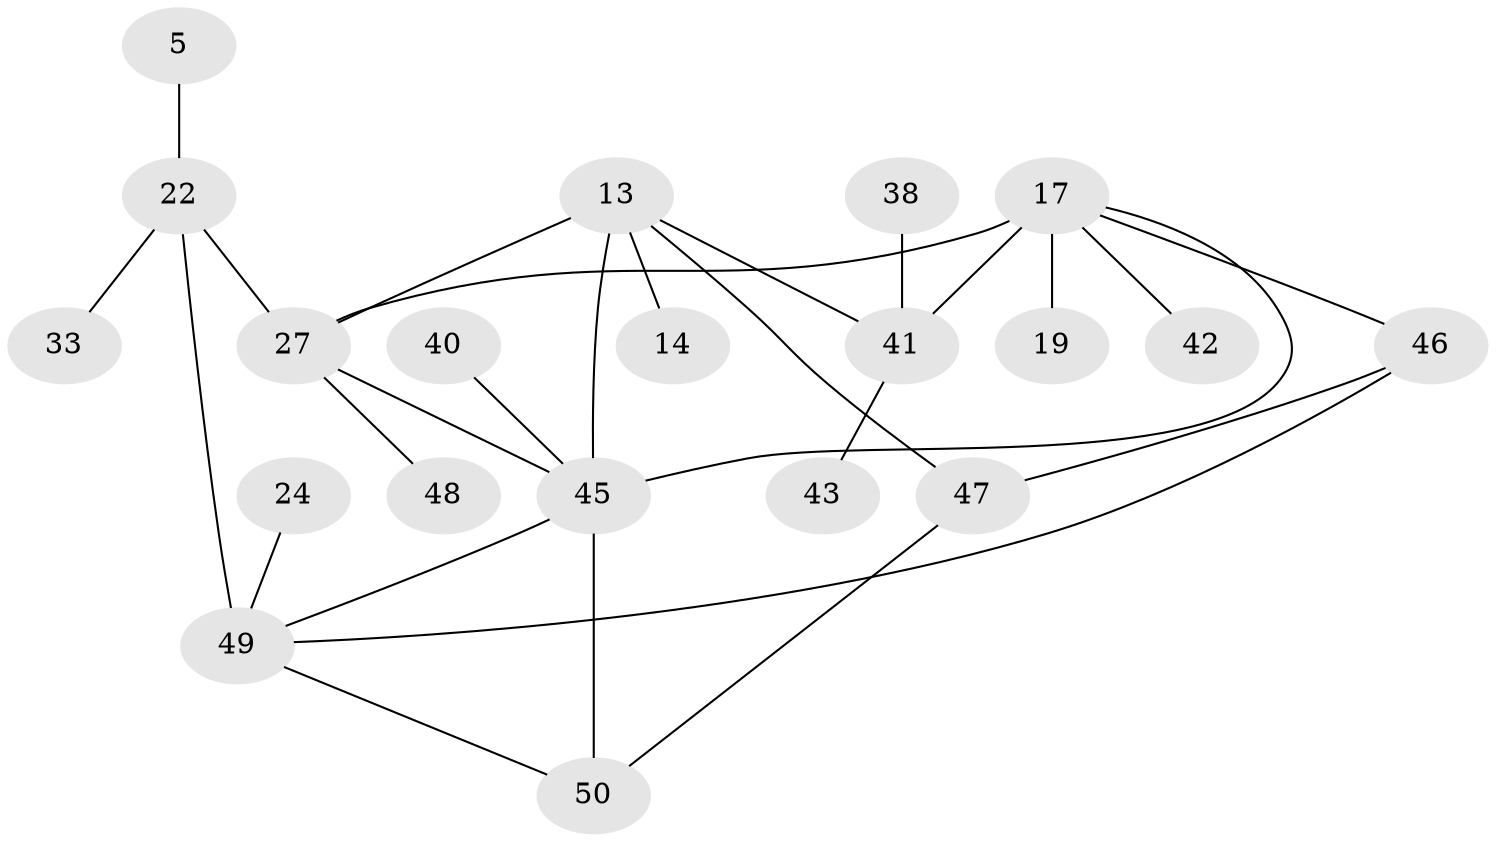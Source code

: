 // original degree distribution, {5: 0.08, 7: 0.02, 2: 0.24, 1: 0.24, 6: 0.06, 4: 0.1, 3: 0.26}
// Generated by graph-tools (version 1.1) at 2025/45/03/04/25 21:45:56]
// undirected, 20 vertices, 27 edges
graph export_dot {
graph [start="1"]
  node [color=gray90,style=filled];
  5;
  13 [super="+8"];
  14;
  17 [super="+15"];
  19;
  22 [super="+16"];
  24;
  27 [super="+12+11+1+23"];
  33;
  38;
  40;
  41 [super="+28+30"];
  42;
  43;
  45 [super="+34"];
  46 [super="+32+44"];
  47 [super="+31"];
  48;
  49 [super="+39+36"];
  50 [super="+37"];
  5 -- 22;
  13 -- 27 [weight=3];
  13 -- 41 [weight=2];
  13 -- 14;
  13 -- 47;
  13 -- 45;
  17 -- 19;
  17 -- 42;
  17 -- 41 [weight=3];
  17 -- 46 [weight=2];
  17 -- 27;
  17 -- 45;
  22 -- 27 [weight=3];
  22 -- 49 [weight=4];
  22 -- 33;
  24 -- 49;
  27 -- 48;
  27 -- 45 [weight=2];
  38 -- 41;
  40 -- 45;
  41 -- 43;
  45 -- 49;
  45 -- 50 [weight=2];
  46 -- 47;
  46 -- 49;
  47 -- 50;
  49 -- 50;
}
